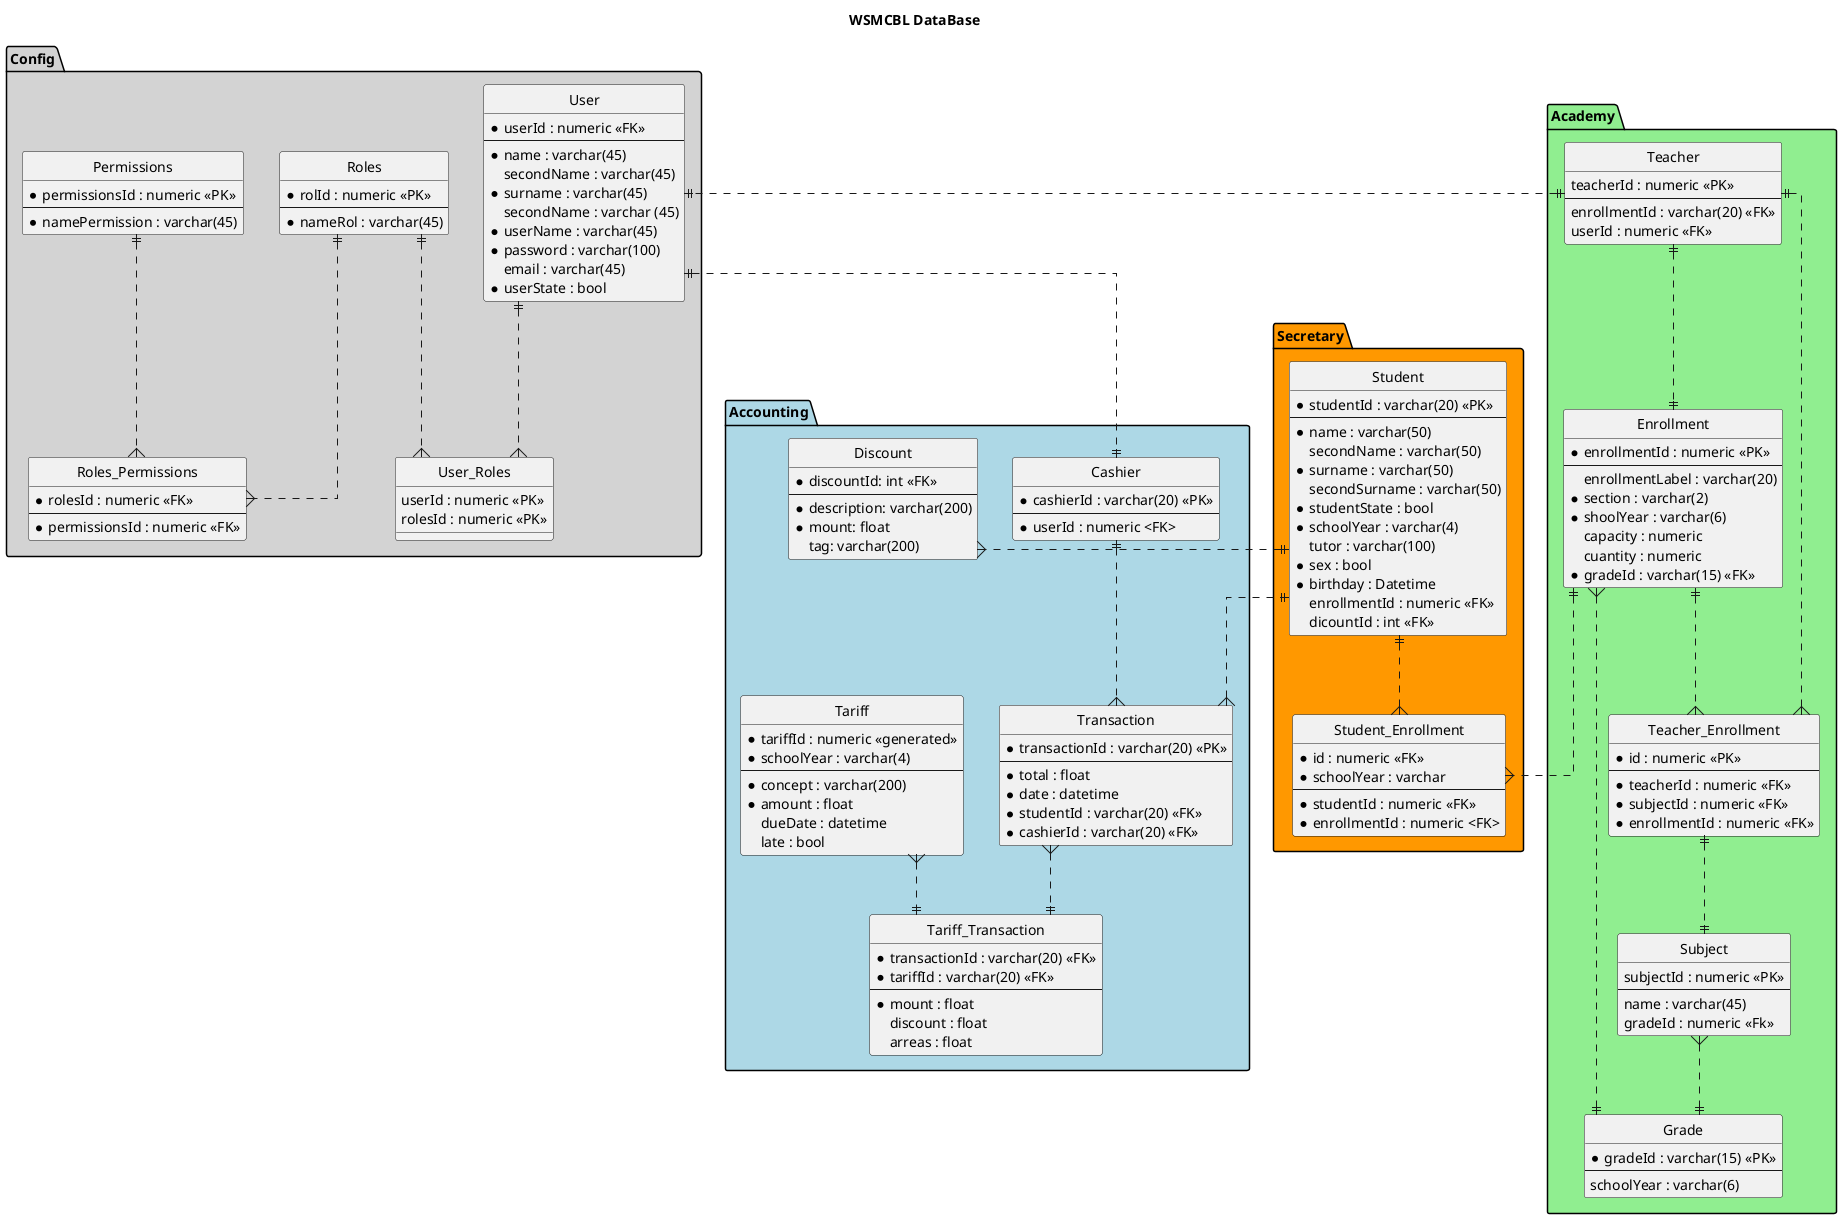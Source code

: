 @startuml

title WSMCBL DataBase

hide circle
skinparam linetype ortho
package Config #LightGray
{
    entity User
    {
        * userId : numeric <<FK>>
        --
        * name : varchar(45)
        secondName : varchar(45)
        * surname : varchar(45)
        secondName : varchar (45)
        * userName : varchar(45)
        * password : varchar(100)
        email : varchar(45)
        * userState : bool
    }

    entity Roles
    {
        * rolId : numeric <<PK>>
        --
        * nameRol : varchar(45)
    }

    entity Permissions
    {
        * permissionsId : numeric <<PK>>
        --
        * namePermission : varchar(45)
    }

    entity Roles_Permissions
    {
        * rolesId : numeric <<FK>>
        --
        * permissionsId : numeric <<FK>>
    }

    entity User_Roles
    {
        userId : numeric <<PK>>
        rolesId : numeric <<PK>>
    }

    User ||..{User_Roles
    Roles ||..{User_Roles
    Roles ||..{Roles_Permissions
    Permissions ||..{Roles_Permissions
}

package Secretary #ff9800
{
    entity Student
    {
        * studentId : varchar(20) <<PK>>
        --
        * name : varchar(50)
        secondName : varchar(50)
        * surname : varchar(50)
        secondSurname : varchar(50)
        * studentState : bool
        * schoolYear : varchar(4)
        tutor : varchar(100)
        * sex : bool
        * birthday : Datetime
        enrollmentId : numeric <<FK>>
        dicountId : int <<FK>>
    }

    entity Student_Enrollment
    {
        * id : numeric <<FK>>
        * schoolYear : varchar
        --
        * studentId : numeric <<FK>>
        * enrollmentId : numeric <FK>
    }

    Student ||..{ Student_Enrollment
}

package Accounting #LightBlue
{
    entity Cashier
    {
        * cashierId : varchar(20) <<PK>>
        --
        * userId : numeric <FK>
    }

    entity Tariff
    {
        * tariffId : numeric <<generated>>
        * schoolYear : varchar(4)
        --
        * concept : varchar(200)
        * amount : float
        dueDate : datetime
        late : bool
    }

    entity Tariff_Transaction
    {
        * transactionId : varchar(20) <<FK>>
        * tariffId : varchar(20) <<FK>>
        --
        * mount : float
        discount : float
        arreas : float
    }

    entity Transaction
    {
        * transactionId : varchar(20) <<PK>>
        --
        * total : float
        * date : datetime
        * studentId : varchar(20) <<FK>>
        * cashierId : varchar(20) <<FK>>
    }

    entity Discount
    {
        * discountId: int <<FK>>
        --
        * description: varchar(200)
        * mount: float
        tag: varchar(200)
    }

    Cashier ||..{Transaction
    Tariff}..|| Tariff_Transaction
    Transaction}..|| Tariff_Transaction
}

package Academy #LightGreen
{
    entity Enrollment
    {
        * enrollmentId : numeric <<PK>>
        --
        enrollmentLabel : varchar(20)
        * section : varchar(2)
        * shoolYear : varchar(6)
        capacity : numeric
        cuantity : numeric
        * gradeId : varchar(15) <<FK>>
    }

    entity Grade
    {
        *gradeId : varchar(15) <<PK>>
        --
        schoolYear : varchar(6)
    }

    entity Subject
    {
        subjectId : numeric <<PK>>
        --
        name : varchar(45)
        gradeId : numeric <<Fk>>
    }

    entity Teacher
    {
        teacherId : numeric <<PK>>
        --
        enrollmentId : varchar(20) <<FK>>
        userId : numeric <<FK>>
    }

    entity Teacher_Enrollment
    {
        * id : numeric <<PK>>
        --
        * teacherId : numeric <<FK>>
        * subjectId : numeric <<FK>>
        * enrollmentId : numeric <<FK>>
    }

    Enrollment}..|| Grade
    Subject}..|| Grade
    Teacher ||..|| Enrollment
    Teacher ||..{ Teacher_Enrollment
    Subject ||.up.|| Teacher_Enrollment
    Enrollment ||..{ Teacher_Enrollment
}



Student ||.left.{ Transaction
Student ||..{ Discount
Enrollment ||..{ Student_Enrollment
User ||..|| Cashier
User ||.left.|| Teacher

@enduml
